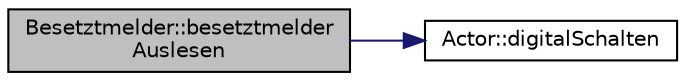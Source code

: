 digraph "Besetztmelder::besetztmelderAuslesen"
{
 // LATEX_PDF_SIZE
  edge [fontname="Helvetica",fontsize="10",labelfontname="Helvetica",labelfontsize="10"];
  node [fontname="Helvetica",fontsize="10",shape=record];
  rankdir="LR";
  Node1 [label="Besetztmelder::besetztmelder\lAuslesen",height=0.2,width=0.4,color="black", fillcolor="grey75", style="filled", fontcolor="black",tooltip=" "];
  Node1 -> Node2 [color="midnightblue",fontsize="10",style="solid",fontname="Helvetica"];
  Node2 [label="Actor::digitalSchalten",height=0.2,width=0.4,color="black", fillcolor="white", style="filled",URL="$class_actor.html#a0fa071a76d36b9d864e4235028e17198",tooltip=" "];
}
